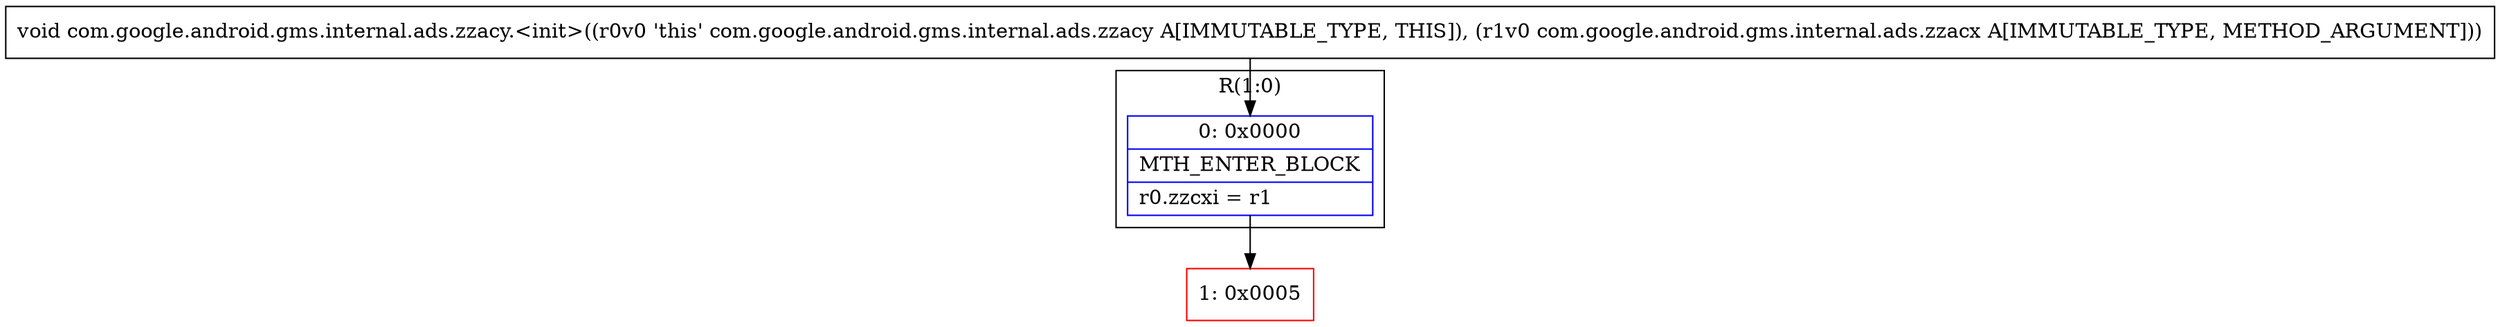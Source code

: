 digraph "CFG forcom.google.android.gms.internal.ads.zzacy.\<init\>(Lcom\/google\/android\/gms\/internal\/ads\/zzacx;)V" {
subgraph cluster_Region_1590065412 {
label = "R(1:0)";
node [shape=record,color=blue];
Node_0 [shape=record,label="{0\:\ 0x0000|MTH_ENTER_BLOCK\l|r0.zzcxi = r1\l}"];
}
Node_1 [shape=record,color=red,label="{1\:\ 0x0005}"];
MethodNode[shape=record,label="{void com.google.android.gms.internal.ads.zzacy.\<init\>((r0v0 'this' com.google.android.gms.internal.ads.zzacy A[IMMUTABLE_TYPE, THIS]), (r1v0 com.google.android.gms.internal.ads.zzacx A[IMMUTABLE_TYPE, METHOD_ARGUMENT])) }"];
MethodNode -> Node_0;
Node_0 -> Node_1;
}

